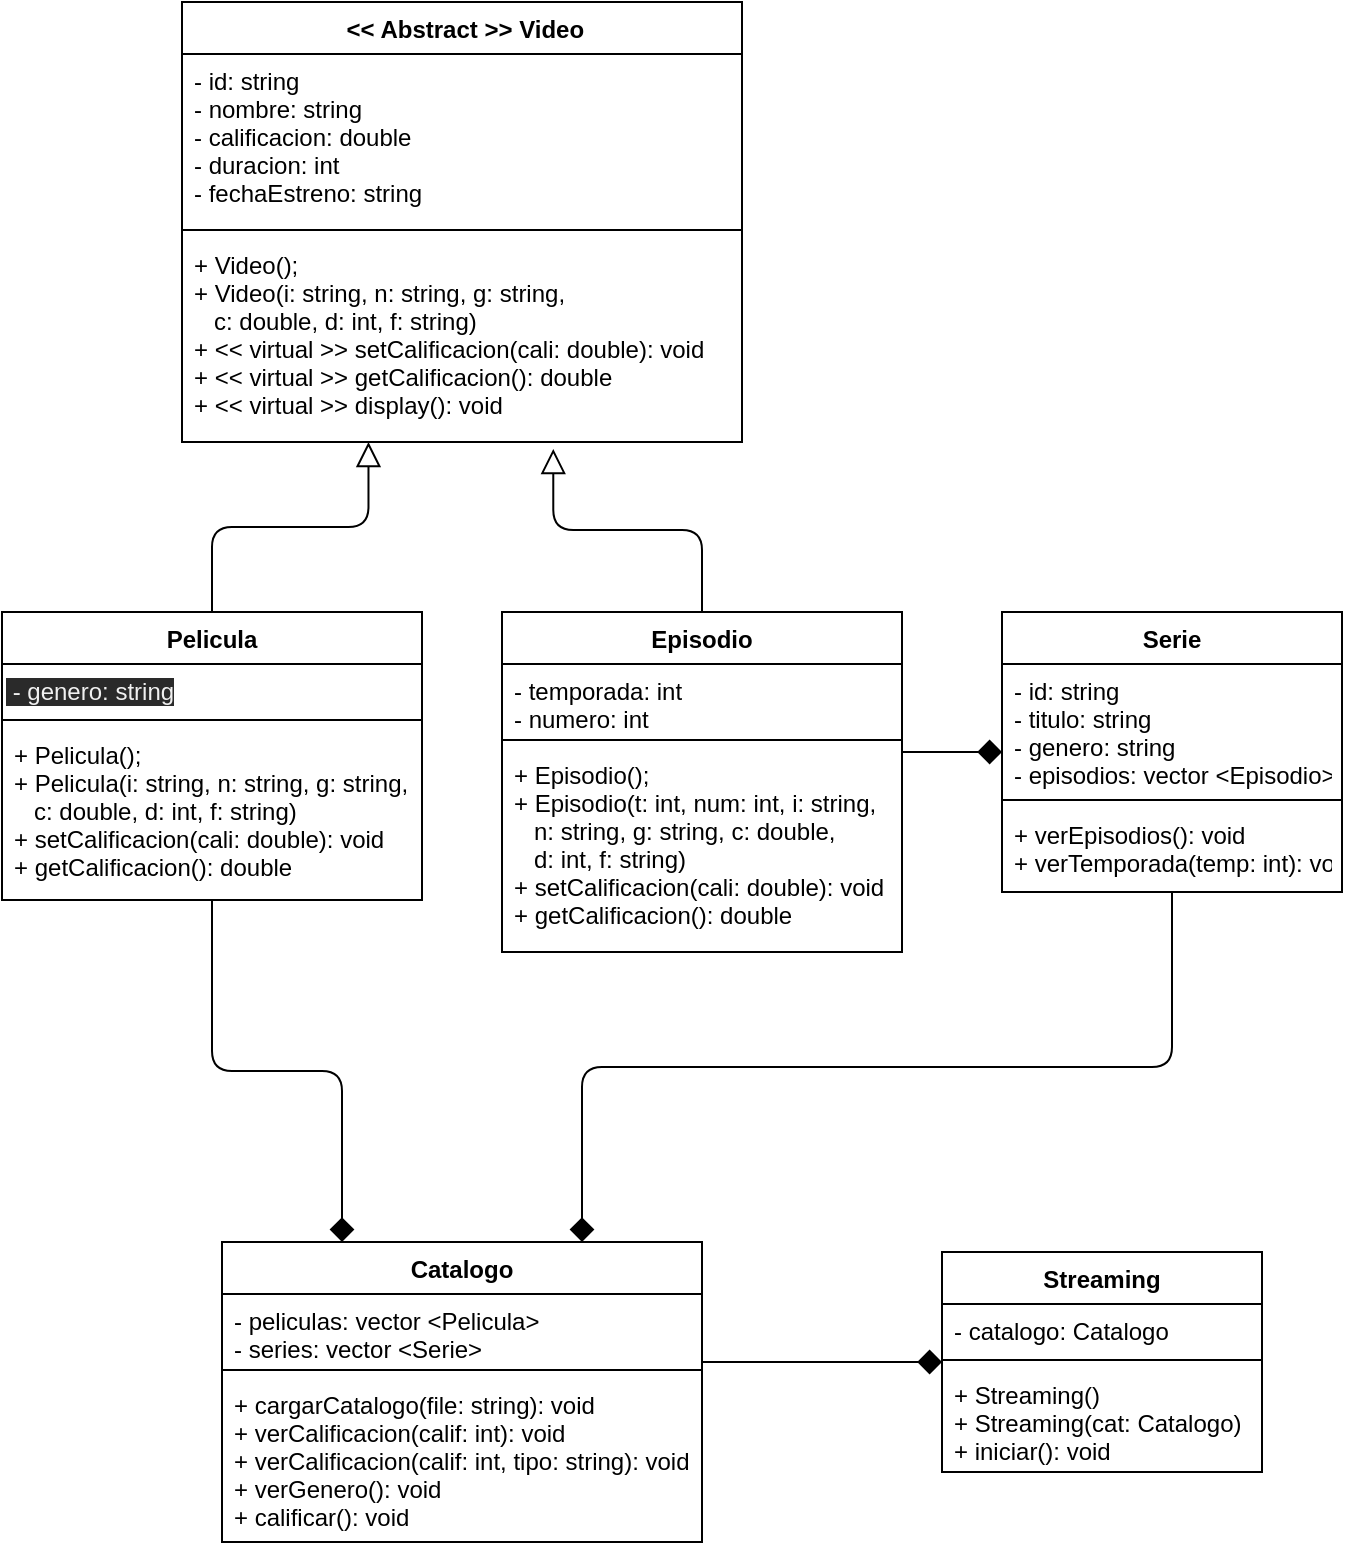 <mxfile>
    <diagram name="Polimorfismo" id="WrhkKS1NCgMQSTT_F4kI">
        <mxGraphModel dx="724" dy="448" grid="1" gridSize="10" guides="1" tooltips="1" connect="1" arrows="1" fold="1" page="1" pageScale="1" pageWidth="827" pageHeight="1169" math="0" shadow="0">
            <root>
                <mxCell id="28rAnF6bt6Dn-hRfDJhw-0"/>
                <mxCell id="28rAnF6bt6Dn-hRfDJhw-1" parent="28rAnF6bt6Dn-hRfDJhw-0"/>
                <mxCell id="28rAnF6bt6Dn-hRfDJhw-2" style="edgeStyle=elbowEdgeStyle;html=1;elbow=vertical;endArrow=block;endFill=0;endSize=10;entryX=0.333;entryY=1;entryDx=0;entryDy=0;entryPerimeter=0;" parent="28rAnF6bt6Dn-hRfDJhw-1" source="28rAnF6bt6Dn-hRfDJhw-4" target="28rAnF6bt6Dn-hRfDJhw-30" edge="1">
                    <mxGeometry relative="1" as="geometry">
                        <mxPoint x="240" y="240" as="targetPoint"/>
                    </mxGeometry>
                </mxCell>
                <mxCell id="28rAnF6bt6Dn-hRfDJhw-3" style="edgeStyle=elbowEdgeStyle;elbow=vertical;html=1;endArrow=diamond;endFill=1;endSize=10;entryX=0.25;entryY=0;entryDx=0;entryDy=0;" parent="28rAnF6bt6Dn-hRfDJhw-1" source="28rAnF6bt6Dn-hRfDJhw-4" target="28rAnF6bt6Dn-hRfDJhw-19" edge="1">
                    <mxGeometry relative="1" as="geometry">
                        <mxPoint x="260" y="585" as="targetPoint"/>
                    </mxGeometry>
                </mxCell>
                <mxCell id="28rAnF6bt6Dn-hRfDJhw-4" value="Pelicula" style="swimlane;fontStyle=1;align=center;verticalAlign=top;childLayout=stackLayout;horizontal=1;startSize=26;horizontalStack=0;resizeParent=1;resizeParentMax=0;resizeLast=0;collapsible=1;marginBottom=0;" parent="28rAnF6bt6Dn-hRfDJhw-1" vertex="1">
                    <mxGeometry x="50" y="325" width="210" height="144" as="geometry"/>
                </mxCell>
                <mxCell id="pNp_i3DSp9AEiQYBNM6J-0" value="&lt;span style=&quot;color: rgb(240 , 240 , 240) ; font-family: &amp;#34;helvetica&amp;#34; ; font-size: 12px ; font-style: normal ; font-weight: 400 ; letter-spacing: normal ; text-align: left ; text-indent: 0px ; text-transform: none ; word-spacing: 0px ; background-color: rgb(42 , 42 , 42) ; display: inline ; float: none&quot;&gt;&amp;nbsp;- genero: string&lt;/span&gt;" style="text;whiteSpace=wrap;html=1;" parent="28rAnF6bt6Dn-hRfDJhw-4" vertex="1">
                    <mxGeometry y="26" width="210" height="24" as="geometry"/>
                </mxCell>
                <mxCell id="28rAnF6bt6Dn-hRfDJhw-5" value="" style="line;strokeWidth=1;fillColor=none;align=left;verticalAlign=middle;spacingTop=-1;spacingLeft=3;spacingRight=3;rotatable=0;labelPosition=right;points=[];portConstraint=eastwest;" parent="28rAnF6bt6Dn-hRfDJhw-4" vertex="1">
                    <mxGeometry y="50" width="210" height="8" as="geometry"/>
                </mxCell>
                <mxCell id="28rAnF6bt6Dn-hRfDJhw-6" value="+ Pelicula();&#10;+ Pelicula(i: string, n: string, g: string, &#10;   c: double, d: int, f: string)&#10;+ setCalificacion(cali: double): void&#10;+ getCalificacion(): double" style="text;strokeColor=none;fillColor=none;align=left;verticalAlign=top;spacingLeft=4;spacingRight=4;overflow=hidden;rotatable=0;points=[[0,0.5],[1,0.5]];portConstraint=eastwest;" parent="28rAnF6bt6Dn-hRfDJhw-4" vertex="1">
                    <mxGeometry y="58" width="210" height="86" as="geometry"/>
                </mxCell>
                <mxCell id="28rAnF6bt6Dn-hRfDJhw-7" style="edgeStyle=elbowEdgeStyle;html=1;elbow=vertical;endArrow=block;endFill=0;endSize=10;entryX=0.663;entryY=1.034;entryDx=0;entryDy=0;entryPerimeter=0;" parent="28rAnF6bt6Dn-hRfDJhw-1" source="28rAnF6bt6Dn-hRfDJhw-14" target="28rAnF6bt6Dn-hRfDJhw-30" edge="1">
                    <mxGeometry relative="1" as="geometry"/>
                </mxCell>
                <mxCell id="28rAnF6bt6Dn-hRfDJhw-8" style="edgeStyle=elbowEdgeStyle;elbow=vertical;html=1;entryX=0.75;entryY=0;entryDx=0;entryDy=0;endArrow=diamond;endFill=1;endSize=10;" parent="28rAnF6bt6Dn-hRfDJhw-1" source="28rAnF6bt6Dn-hRfDJhw-9" target="28rAnF6bt6Dn-hRfDJhw-19" edge="1">
                    <mxGeometry relative="1" as="geometry"/>
                </mxCell>
                <mxCell id="28rAnF6bt6Dn-hRfDJhw-9" value="Serie" style="swimlane;fontStyle=1;align=center;verticalAlign=top;childLayout=stackLayout;horizontal=1;startSize=26;horizontalStack=0;resizeParent=1;resizeParentMax=0;resizeLast=0;collapsible=1;marginBottom=0;" parent="28rAnF6bt6Dn-hRfDJhw-1" vertex="1">
                    <mxGeometry x="550" y="325" width="170" height="140" as="geometry"/>
                </mxCell>
                <mxCell id="28rAnF6bt6Dn-hRfDJhw-10" value="- id: string&#10;- titulo: string&#10;- genero: string&#10;- episodios: vector &lt;Episodio&gt;" style="text;strokeColor=none;fillColor=none;align=left;verticalAlign=top;spacingLeft=4;spacingRight=4;overflow=hidden;rotatable=0;points=[[0,0.5],[1,0.5]];portConstraint=eastwest;" parent="28rAnF6bt6Dn-hRfDJhw-9" vertex="1">
                    <mxGeometry y="26" width="170" height="64" as="geometry"/>
                </mxCell>
                <mxCell id="28rAnF6bt6Dn-hRfDJhw-11" value="" style="line;strokeWidth=1;fillColor=none;align=left;verticalAlign=middle;spacingTop=-1;spacingLeft=3;spacingRight=3;rotatable=0;labelPosition=right;points=[];portConstraint=eastwest;" parent="28rAnF6bt6Dn-hRfDJhw-9" vertex="1">
                    <mxGeometry y="90" width="170" height="8" as="geometry"/>
                </mxCell>
                <mxCell id="28rAnF6bt6Dn-hRfDJhw-12" value="+ verEpisodios(): void&#10;+ verTemporada(temp: int): void" style="text;strokeColor=none;fillColor=none;align=left;verticalAlign=top;spacingLeft=4;spacingRight=4;overflow=hidden;rotatable=0;points=[[0,0.5],[1,0.5]];portConstraint=eastwest;" parent="28rAnF6bt6Dn-hRfDJhw-9" vertex="1">
                    <mxGeometry y="98" width="170" height="42" as="geometry"/>
                </mxCell>
                <mxCell id="28rAnF6bt6Dn-hRfDJhw-13" style="edgeStyle=elbowEdgeStyle;elbow=vertical;html=1;endArrow=diamond;endFill=1;endSize=10;" parent="28rAnF6bt6Dn-hRfDJhw-1" source="28rAnF6bt6Dn-hRfDJhw-14" target="28rAnF6bt6Dn-hRfDJhw-9" edge="1">
                    <mxGeometry relative="1" as="geometry"/>
                </mxCell>
                <mxCell id="28rAnF6bt6Dn-hRfDJhw-14" value="Episodio" style="swimlane;fontStyle=1;align=center;verticalAlign=top;childLayout=stackLayout;horizontal=1;startSize=26;horizontalStack=0;resizeParent=1;resizeParentMax=0;resizeLast=0;collapsible=1;marginBottom=0;" parent="28rAnF6bt6Dn-hRfDJhw-1" vertex="1">
                    <mxGeometry x="300" y="325" width="200" height="170" as="geometry"/>
                </mxCell>
                <mxCell id="28rAnF6bt6Dn-hRfDJhw-15" value="- temporada: int&#10;- numero: int" style="text;strokeColor=none;fillColor=none;align=left;verticalAlign=top;spacingLeft=4;spacingRight=4;overflow=hidden;rotatable=0;points=[[0,0.5],[1,0.5]];portConstraint=eastwest;" parent="28rAnF6bt6Dn-hRfDJhw-14" vertex="1">
                    <mxGeometry y="26" width="200" height="34" as="geometry"/>
                </mxCell>
                <mxCell id="28rAnF6bt6Dn-hRfDJhw-16" value="" style="line;strokeWidth=1;fillColor=none;align=left;verticalAlign=middle;spacingTop=-1;spacingLeft=3;spacingRight=3;rotatable=0;labelPosition=right;points=[];portConstraint=eastwest;" parent="28rAnF6bt6Dn-hRfDJhw-14" vertex="1">
                    <mxGeometry y="60" width="200" height="8" as="geometry"/>
                </mxCell>
                <mxCell id="28rAnF6bt6Dn-hRfDJhw-17" value="+ Episodio();&#10;+ Episodio(t: int, num: int, i: string, &#10;   n: string, g: string, c: double,&#10;   d: int, f: string)&#10;+ setCalificacion(cali: double): void&#10;+ getCalificacion(): double" style="text;strokeColor=none;fillColor=none;align=left;verticalAlign=top;spacingLeft=4;spacingRight=4;overflow=hidden;rotatable=0;points=[[0,0.5],[1,0.5]];portConstraint=eastwest;" parent="28rAnF6bt6Dn-hRfDJhw-14" vertex="1">
                    <mxGeometry y="68" width="200" height="102" as="geometry"/>
                </mxCell>
                <mxCell id="28rAnF6bt6Dn-hRfDJhw-18" style="edgeStyle=elbowEdgeStyle;elbow=vertical;html=1;endArrow=diamond;endFill=1;endSize=10;" parent="28rAnF6bt6Dn-hRfDJhw-1" source="28rAnF6bt6Dn-hRfDJhw-19" target="28rAnF6bt6Dn-hRfDJhw-23" edge="1">
                    <mxGeometry relative="1" as="geometry"/>
                </mxCell>
                <mxCell id="28rAnF6bt6Dn-hRfDJhw-19" value="Catalogo" style="swimlane;fontStyle=1;align=center;verticalAlign=top;childLayout=stackLayout;horizontal=1;startSize=26;horizontalStack=0;resizeParent=1;resizeParentMax=0;resizeLast=0;collapsible=1;marginBottom=0;" parent="28rAnF6bt6Dn-hRfDJhw-1" vertex="1">
                    <mxGeometry x="160" y="640" width="240" height="150" as="geometry"/>
                </mxCell>
                <mxCell id="28rAnF6bt6Dn-hRfDJhw-20" value="- peliculas: vector &lt;Pelicula&gt;&#10;- series: vector &lt;Serie&gt;" style="text;strokeColor=none;fillColor=none;align=left;verticalAlign=top;spacingLeft=4;spacingRight=4;overflow=hidden;rotatable=0;points=[[0,0.5],[1,0.5]];portConstraint=eastwest;" parent="28rAnF6bt6Dn-hRfDJhw-19" vertex="1">
                    <mxGeometry y="26" width="240" height="34" as="geometry"/>
                </mxCell>
                <mxCell id="28rAnF6bt6Dn-hRfDJhw-21" value="" style="line;strokeWidth=1;fillColor=none;align=left;verticalAlign=middle;spacingTop=-1;spacingLeft=3;spacingRight=3;rotatable=0;labelPosition=right;points=[];portConstraint=eastwest;" parent="28rAnF6bt6Dn-hRfDJhw-19" vertex="1">
                    <mxGeometry y="60" width="240" height="8" as="geometry"/>
                </mxCell>
                <mxCell id="28rAnF6bt6Dn-hRfDJhw-22" value="+ cargarCatalogo(file: string): void&#10;+ verCalificacion(calif: int): void&#10;+ verCalificacion(calif: int, tipo: string): void&#10;+ verGenero(): void&#10;+ calificar(): void&#10;" style="text;strokeColor=none;fillColor=none;align=left;verticalAlign=top;spacingLeft=4;spacingRight=4;overflow=hidden;rotatable=0;points=[[0,0.5],[1,0.5]];portConstraint=eastwest;" parent="28rAnF6bt6Dn-hRfDJhw-19" vertex="1">
                    <mxGeometry y="68" width="240" height="82" as="geometry"/>
                </mxCell>
                <mxCell id="28rAnF6bt6Dn-hRfDJhw-23" value="Streaming" style="swimlane;fontStyle=1;align=center;verticalAlign=top;childLayout=stackLayout;horizontal=1;startSize=26;horizontalStack=0;resizeParent=1;resizeParentMax=0;resizeLast=0;collapsible=1;marginBottom=0;" parent="28rAnF6bt6Dn-hRfDJhw-1" vertex="1">
                    <mxGeometry x="520" y="645" width="160" height="110" as="geometry"/>
                </mxCell>
                <mxCell id="28rAnF6bt6Dn-hRfDJhw-24" value="- catalogo: Catalogo" style="text;strokeColor=none;fillColor=none;align=left;verticalAlign=top;spacingLeft=4;spacingRight=4;overflow=hidden;rotatable=0;points=[[0,0.5],[1,0.5]];portConstraint=eastwest;" parent="28rAnF6bt6Dn-hRfDJhw-23" vertex="1">
                    <mxGeometry y="26" width="160" height="24" as="geometry"/>
                </mxCell>
                <mxCell id="28rAnF6bt6Dn-hRfDJhw-25" value="" style="line;strokeWidth=1;fillColor=none;align=left;verticalAlign=middle;spacingTop=-1;spacingLeft=3;spacingRight=3;rotatable=0;labelPosition=right;points=[];portConstraint=eastwest;" parent="28rAnF6bt6Dn-hRfDJhw-23" vertex="1">
                    <mxGeometry y="50" width="160" height="8" as="geometry"/>
                </mxCell>
                <mxCell id="28rAnF6bt6Dn-hRfDJhw-26" value="+ Streaming()&#10;+ Streaming(cat: Catalogo)&#10;+ iniciar(): void" style="text;strokeColor=none;fillColor=none;align=left;verticalAlign=top;spacingLeft=4;spacingRight=4;overflow=hidden;rotatable=0;points=[[0,0.5],[1,0.5]];portConstraint=eastwest;" parent="28rAnF6bt6Dn-hRfDJhw-23" vertex="1">
                    <mxGeometry y="58" width="160" height="52" as="geometry"/>
                </mxCell>
                <mxCell id="28rAnF6bt6Dn-hRfDJhw-27" value=" &lt;&lt; Abstract &gt;&gt; Video" style="swimlane;fontStyle=1;align=center;verticalAlign=top;childLayout=stackLayout;horizontal=1;startSize=26;horizontalStack=0;resizeParent=1;resizeParentMax=0;resizeLast=0;collapsible=1;marginBottom=0;" parent="28rAnF6bt6Dn-hRfDJhw-1" vertex="1">
                    <mxGeometry x="140" y="20" width="280" height="220" as="geometry"/>
                </mxCell>
                <mxCell id="28rAnF6bt6Dn-hRfDJhw-28" value="- id: string&#10;- nombre: string&#10;- calificacion: double&#10;- duracion: int&#10;- fechaEstreno: string" style="text;strokeColor=none;fillColor=none;align=left;verticalAlign=top;spacingLeft=4;spacingRight=4;overflow=hidden;rotatable=0;points=[[0,0.5],[1,0.5]];portConstraint=eastwest;" parent="28rAnF6bt6Dn-hRfDJhw-27" vertex="1">
                    <mxGeometry y="26" width="280" height="84" as="geometry"/>
                </mxCell>
                <mxCell id="28rAnF6bt6Dn-hRfDJhw-29" value="" style="line;strokeWidth=1;fillColor=none;align=left;verticalAlign=middle;spacingTop=-1;spacingLeft=3;spacingRight=3;rotatable=0;labelPosition=right;points=[];portConstraint=eastwest;" parent="28rAnF6bt6Dn-hRfDJhw-27" vertex="1">
                    <mxGeometry y="110" width="280" height="8" as="geometry"/>
                </mxCell>
                <mxCell id="28rAnF6bt6Dn-hRfDJhw-30" value="+ Video();&#10;+ Video(i: string, n: string, g: string,&#10;   c: double, d: int, f: string)&#10;+ &lt;&lt; virtual &gt;&gt; setCalificacion(cali: double): void&#10;+ &lt;&lt; virtual &gt;&gt; getCalificacion(): double&#10;+ &lt;&lt; virtual &gt;&gt; display(): void" style="text;strokeColor=none;fillColor=none;align=left;verticalAlign=top;spacingLeft=4;spacingRight=4;overflow=hidden;rotatable=0;points=[[0,0.5],[1,0.5]];portConstraint=eastwest;" parent="28rAnF6bt6Dn-hRfDJhw-27" vertex="1">
                    <mxGeometry y="118" width="280" height="102" as="geometry"/>
                </mxCell>
            </root>
        </mxGraphModel>
    </diagram>
    <diagram id="cOssd6TcganFGh1e2TW0" name="Con herencia">
        <mxGraphModel dx="1060" dy="470" grid="1" gridSize="10" guides="1" tooltips="1" connect="1" arrows="1" fold="1" page="1" pageScale="1" pageWidth="827" pageHeight="1169" math="0" shadow="0">
            <root>
                <mxCell id="T5nm55MeUte2zlouWv02-0"/>
                <mxCell id="T5nm55MeUte2zlouWv02-1" parent="T5nm55MeUte2zlouWv02-0"/>
                <mxCell id="fVbOGYJl7N9KpL7v7ysj-24" style="edgeStyle=elbowEdgeStyle;html=1;elbow=vertical;endArrow=block;endFill=0;endSize=10;" parent="T5nm55MeUte2zlouWv02-1" source="fVbOGYJl7N9KpL7v7ysj-0" edge="1">
                    <mxGeometry relative="1" as="geometry">
                        <mxPoint x="240" y="240" as="targetPoint"/>
                    </mxGeometry>
                </mxCell>
                <mxCell id="fVbOGYJl7N9KpL7v7ysj-27" style="edgeStyle=elbowEdgeStyle;elbow=vertical;html=1;endArrow=diamond;endFill=1;endSize=10;entryX=0.25;entryY=0;entryDx=0;entryDy=0;" parent="T5nm55MeUte2zlouWv02-1" source="fVbOGYJl7N9KpL7v7ysj-0" target="fVbOGYJl7N9KpL7v7ysj-12" edge="1">
                    <mxGeometry relative="1" as="geometry">
                        <mxPoint x="260" y="585" as="targetPoint"/>
                    </mxGeometry>
                </mxCell>
                <mxCell id="fVbOGYJl7N9KpL7v7ysj-0" value="Pelicula" style="swimlane;fontStyle=1;align=center;verticalAlign=top;childLayout=stackLayout;horizontal=1;startSize=26;horizontalStack=0;resizeParent=1;resizeParentMax=0;resizeLast=0;collapsible=1;marginBottom=0;" parent="T5nm55MeUte2zlouWv02-1" vertex="1">
                    <mxGeometry x="80" y="325" width="160" height="106" as="geometry"/>
                </mxCell>
                <mxCell id="fVbOGYJl7N9KpL7v7ysj-2" value="" style="line;strokeWidth=1;fillColor=none;align=left;verticalAlign=middle;spacingTop=-1;spacingLeft=3;spacingRight=3;rotatable=0;labelPosition=right;points=[];portConstraint=eastwest;" parent="fVbOGYJl7N9KpL7v7ysj-0" vertex="1">
                    <mxGeometry y="26" width="160" height="8" as="geometry"/>
                </mxCell>
                <mxCell id="fVbOGYJl7N9KpL7v7ysj-3" value="+ Pelicula();&#10;+ Pelicula(i: string, n: string,&#10;   g: string, c: double, &#10;   d: int, f: string)" style="text;strokeColor=none;fillColor=none;align=left;verticalAlign=top;spacingLeft=4;spacingRight=4;overflow=hidden;rotatable=0;points=[[0,0.5],[1,0.5]];portConstraint=eastwest;" parent="fVbOGYJl7N9KpL7v7ysj-0" vertex="1">
                    <mxGeometry y="34" width="160" height="72" as="geometry"/>
                </mxCell>
                <mxCell id="fVbOGYJl7N9KpL7v7ysj-25" style="edgeStyle=elbowEdgeStyle;html=1;elbow=vertical;endArrow=block;endFill=0;endSize=10;entryX=0.663;entryY=1.034;entryDx=0;entryDy=0;entryPerimeter=0;" parent="T5nm55MeUte2zlouWv02-1" source="fVbOGYJl7N9KpL7v7ysj-8" target="QQcUhdyStFtbgYhbvC0G-3" edge="1">
                    <mxGeometry relative="1" as="geometry"/>
                </mxCell>
                <mxCell id="fVbOGYJl7N9KpL7v7ysj-28" style="edgeStyle=elbowEdgeStyle;elbow=vertical;html=1;entryX=0.75;entryY=0;entryDx=0;entryDy=0;endArrow=diamond;endFill=1;endSize=10;" parent="T5nm55MeUte2zlouWv02-1" source="fVbOGYJl7N9KpL7v7ysj-4" target="fVbOGYJl7N9KpL7v7ysj-12" edge="1">
                    <mxGeometry relative="1" as="geometry"/>
                </mxCell>
                <mxCell id="fVbOGYJl7N9KpL7v7ysj-4" value="Serie" style="swimlane;fontStyle=1;align=center;verticalAlign=top;childLayout=stackLayout;horizontal=1;startSize=26;horizontalStack=0;resizeParent=1;resizeParentMax=0;resizeLast=0;collapsible=1;marginBottom=0;" parent="T5nm55MeUte2zlouWv02-1" vertex="1">
                    <mxGeometry x="550" y="325" width="170" height="110" as="geometry"/>
                </mxCell>
                <mxCell id="fVbOGYJl7N9KpL7v7ysj-5" value="- titulo: string&#10;- episodios: vector &lt;Episodio&gt;" style="text;strokeColor=none;fillColor=none;align=left;verticalAlign=top;spacingLeft=4;spacingRight=4;overflow=hidden;rotatable=0;points=[[0,0.5],[1,0.5]];portConstraint=eastwest;" parent="fVbOGYJl7N9KpL7v7ysj-4" vertex="1">
                    <mxGeometry y="26" width="170" height="34" as="geometry"/>
                </mxCell>
                <mxCell id="fVbOGYJl7N9KpL7v7ysj-6" value="" style="line;strokeWidth=1;fillColor=none;align=left;verticalAlign=middle;spacingTop=-1;spacingLeft=3;spacingRight=3;rotatable=0;labelPosition=right;points=[];portConstraint=eastwest;" parent="fVbOGYJl7N9KpL7v7ysj-4" vertex="1">
                    <mxGeometry y="60" width="170" height="8" as="geometry"/>
                </mxCell>
                <mxCell id="fVbOGYJl7N9KpL7v7ysj-7" value="+ verEpisodios(): void&#10;+ verTemporada(temp: int): void" style="text;strokeColor=none;fillColor=none;align=left;verticalAlign=top;spacingLeft=4;spacingRight=4;overflow=hidden;rotatable=0;points=[[0,0.5],[1,0.5]];portConstraint=eastwest;" parent="fVbOGYJl7N9KpL7v7ysj-4" vertex="1">
                    <mxGeometry y="68" width="170" height="42" as="geometry"/>
                </mxCell>
                <mxCell id="fVbOGYJl7N9KpL7v7ysj-26" style="edgeStyle=elbowEdgeStyle;elbow=vertical;html=1;endArrow=diamond;endFill=1;endSize=10;" parent="T5nm55MeUte2zlouWv02-1" source="fVbOGYJl7N9KpL7v7ysj-8" target="fVbOGYJl7N9KpL7v7ysj-4" edge="1">
                    <mxGeometry relative="1" as="geometry"/>
                </mxCell>
                <mxCell id="fVbOGYJl7N9KpL7v7ysj-8" value="Episodio" style="swimlane;fontStyle=1;align=center;verticalAlign=top;childLayout=stackLayout;horizontal=1;startSize=26;horizontalStack=0;resizeParent=1;resizeParentMax=0;resizeLast=0;collapsible=1;marginBottom=0;" parent="T5nm55MeUte2zlouWv02-1" vertex="1">
                    <mxGeometry x="320" y="325" width="160" height="150" as="geometry"/>
                </mxCell>
                <mxCell id="fVbOGYJl7N9KpL7v7ysj-9" value="- temporada: int&#10;- numero: int" style="text;strokeColor=none;fillColor=none;align=left;verticalAlign=top;spacingLeft=4;spacingRight=4;overflow=hidden;rotatable=0;points=[[0,0.5],[1,0.5]];portConstraint=eastwest;" parent="fVbOGYJl7N9KpL7v7ysj-8" vertex="1">
                    <mxGeometry y="26" width="160" height="34" as="geometry"/>
                </mxCell>
                <mxCell id="fVbOGYJl7N9KpL7v7ysj-10" value="" style="line;strokeWidth=1;fillColor=none;align=left;verticalAlign=middle;spacingTop=-1;spacingLeft=3;spacingRight=3;rotatable=0;labelPosition=right;points=[];portConstraint=eastwest;" parent="fVbOGYJl7N9KpL7v7ysj-8" vertex="1">
                    <mxGeometry y="60" width="160" height="8" as="geometry"/>
                </mxCell>
                <mxCell id="fVbOGYJl7N9KpL7v7ysj-11" value="+ Episodio();&#10;+ Episodio(t: int, num: int, &#10;   i: string, n: string,&#10;   g: string, c: double,&#10;   d: int, f: string)" style="text;strokeColor=none;fillColor=none;align=left;verticalAlign=top;spacingLeft=4;spacingRight=4;overflow=hidden;rotatable=0;points=[[0,0.5],[1,0.5]];portConstraint=eastwest;" parent="fVbOGYJl7N9KpL7v7ysj-8" vertex="1">
                    <mxGeometry y="68" width="160" height="82" as="geometry"/>
                </mxCell>
                <mxCell id="ZW0gnfVC6tNqK-3iAM7L-2" style="edgeStyle=elbowEdgeStyle;elbow=vertical;html=1;endArrow=diamond;endFill=1;endSize=10;" parent="T5nm55MeUte2zlouWv02-1" source="fVbOGYJl7N9KpL7v7ysj-12" target="fVbOGYJl7N9KpL7v7ysj-16" edge="1">
                    <mxGeometry relative="1" as="geometry"/>
                </mxCell>
                <mxCell id="fVbOGYJl7N9KpL7v7ysj-12" value="Catalogo" style="swimlane;fontStyle=1;align=center;verticalAlign=top;childLayout=stackLayout;horizontal=1;startSize=26;horizontalStack=0;resizeParent=1;resizeParentMax=0;resizeLast=0;collapsible=1;marginBottom=0;" parent="T5nm55MeUte2zlouWv02-1" vertex="1">
                    <mxGeometry x="160" y="640" width="240" height="140" as="geometry"/>
                </mxCell>
                <mxCell id="fVbOGYJl7N9KpL7v7ysj-13" value="- peliculas: vector &lt;Pelicula&gt;&#10;- series: vector &lt;Serie&gt;" style="text;strokeColor=none;fillColor=none;align=left;verticalAlign=top;spacingLeft=4;spacingRight=4;overflow=hidden;rotatable=0;points=[[0,0.5],[1,0.5]];portConstraint=eastwest;" parent="fVbOGYJl7N9KpL7v7ysj-12" vertex="1">
                    <mxGeometry y="26" width="240" height="34" as="geometry"/>
                </mxCell>
                <mxCell id="fVbOGYJl7N9KpL7v7ysj-14" value="" style="line;strokeWidth=1;fillColor=none;align=left;verticalAlign=middle;spacingTop=-1;spacingLeft=3;spacingRight=3;rotatable=0;labelPosition=right;points=[];portConstraint=eastwest;" parent="fVbOGYJl7N9KpL7v7ysj-12" vertex="1">
                    <mxGeometry y="60" width="240" height="8" as="geometry"/>
                </mxCell>
                <mxCell id="fVbOGYJl7N9KpL7v7ysj-15" value="+ cargarCatalogo(file: string): void&#10;+ verCalificacion(calif: int): void&#10;+ verCalificacion(calif: int, tipo: string): void&#10;+ verGenero(): void&#10;" style="text;strokeColor=none;fillColor=none;align=left;verticalAlign=top;spacingLeft=4;spacingRight=4;overflow=hidden;rotatable=0;points=[[0,0.5],[1,0.5]];portConstraint=eastwest;" parent="fVbOGYJl7N9KpL7v7ysj-12" vertex="1">
                    <mxGeometry y="68" width="240" height="72" as="geometry"/>
                </mxCell>
                <mxCell id="fVbOGYJl7N9KpL7v7ysj-16" value="Streaming" style="swimlane;fontStyle=1;align=center;verticalAlign=top;childLayout=stackLayout;horizontal=1;startSize=26;horizontalStack=0;resizeParent=1;resizeParentMax=0;resizeLast=0;collapsible=1;marginBottom=0;" parent="T5nm55MeUte2zlouWv02-1" vertex="1">
                    <mxGeometry x="520" y="645" width="160" height="110" as="geometry"/>
                </mxCell>
                <mxCell id="fVbOGYJl7N9KpL7v7ysj-17" value="- catalogo: Catalogo" style="text;strokeColor=none;fillColor=none;align=left;verticalAlign=top;spacingLeft=4;spacingRight=4;overflow=hidden;rotatable=0;points=[[0,0.5],[1,0.5]];portConstraint=eastwest;" parent="fVbOGYJl7N9KpL7v7ysj-16" vertex="1">
                    <mxGeometry y="26" width="160" height="24" as="geometry"/>
                </mxCell>
                <mxCell id="fVbOGYJl7N9KpL7v7ysj-18" value="" style="line;strokeWidth=1;fillColor=none;align=left;verticalAlign=middle;spacingTop=-1;spacingLeft=3;spacingRight=3;rotatable=0;labelPosition=right;points=[];portConstraint=eastwest;" parent="fVbOGYJl7N9KpL7v7ysj-16" vertex="1">
                    <mxGeometry y="50" width="160" height="8" as="geometry"/>
                </mxCell>
                <mxCell id="fVbOGYJl7N9KpL7v7ysj-19" value="+ Streaming()&#10;+ Streaming(cat: Catalogo)&#10;+ iniciar(): void" style="text;strokeColor=none;fillColor=none;align=left;verticalAlign=top;spacingLeft=4;spacingRight=4;overflow=hidden;rotatable=0;points=[[0,0.5],[1,0.5]];portConstraint=eastwest;" parent="fVbOGYJl7N9KpL7v7ysj-16" vertex="1">
                    <mxGeometry y="58" width="160" height="52" as="geometry"/>
                </mxCell>
                <mxCell id="QQcUhdyStFtbgYhbvC0G-0" value="Video" style="swimlane;fontStyle=1;align=center;verticalAlign=top;childLayout=stackLayout;horizontal=1;startSize=26;horizontalStack=0;resizeParent=1;resizeParentMax=0;resizeLast=0;collapsible=1;marginBottom=0;" parent="T5nm55MeUte2zlouWv02-1" vertex="1">
                    <mxGeometry x="160" y="40" width="240" height="200" as="geometry"/>
                </mxCell>
                <mxCell id="QQcUhdyStFtbgYhbvC0G-1" value="- id: string&#10;- nombre: string&#10;- genero: string&#10;- calificacion: double&#10;- duracion: int&#10;- fechaEstreno: string" style="text;strokeColor=none;fillColor=none;align=left;verticalAlign=top;spacingLeft=4;spacingRight=4;overflow=hidden;rotatable=0;points=[[0,0.5],[1,0.5]];portConstraint=eastwest;" parent="QQcUhdyStFtbgYhbvC0G-0" vertex="1">
                    <mxGeometry y="26" width="240" height="94" as="geometry"/>
                </mxCell>
                <mxCell id="QQcUhdyStFtbgYhbvC0G-2" value="" style="line;strokeWidth=1;fillColor=none;align=left;verticalAlign=middle;spacingTop=-1;spacingLeft=3;spacingRight=3;rotatable=0;labelPosition=right;points=[];portConstraint=eastwest;" parent="QQcUhdyStFtbgYhbvC0G-0" vertex="1">
                    <mxGeometry y="120" width="240" height="8" as="geometry"/>
                </mxCell>
                <mxCell id="QQcUhdyStFtbgYhbvC0G-3" value="+ Video();&#10;+ Video(i: string, n: string, g: string,&#10;   c: double, d: int, f: string)&#10;+ calificar(): void" style="text;strokeColor=none;fillColor=none;align=left;verticalAlign=top;spacingLeft=4;spacingRight=4;overflow=hidden;rotatable=0;points=[[0,0.5],[1,0.5]];portConstraint=eastwest;" parent="QQcUhdyStFtbgYhbvC0G-0" vertex="1">
                    <mxGeometry y="128" width="240" height="72" as="geometry"/>
                </mxCell>
            </root>
        </mxGraphModel>
    </diagram>
    <diagram id="g5spBLx_vvhdmmsODNRa" name="Sin herencia">
        <mxGraphModel dx="1695" dy="627" grid="1" gridSize="10" guides="1" tooltips="1" connect="1" arrows="1" fold="1" page="1" pageScale="1" pageWidth="850" pageHeight="1100" math="0" shadow="0">
            <root>
                <mxCell id="0"/>
                <mxCell id="1" parent="0"/>
                <mxCell id="QxtTkssoRdPkQcseXRFo-1" style="edgeStyle=elbowEdgeStyle;elbow=vertical;html=1;entryX=0.25;entryY=0;entryDx=0;entryDy=0;endArrow=diamond;endFill=1;endSize=10;" edge="1" parent="1" source="AoSy73QFJX3JCVjSRs7S-1" target="AoSy73QFJX3JCVjSRs7S-13">
                    <mxGeometry relative="1" as="geometry">
                        <Array as="points">
                            <mxPoint x="140" y="320"/>
                        </Array>
                    </mxGeometry>
                </mxCell>
                <mxCell id="AoSy73QFJX3JCVjSRs7S-1" value="Pelicula" style="swimlane;fontStyle=1;align=center;verticalAlign=top;childLayout=stackLayout;horizontal=1;startSize=26;horizontalStack=0;resizeParent=1;resizeParentMax=0;resizeLast=0;collapsible=1;marginBottom=0;" vertex="1" parent="1">
                    <mxGeometry x="40" y="40" width="160" height="210" as="geometry"/>
                </mxCell>
                <mxCell id="AoSy73QFJX3JCVjSRs7S-2" value="- id: string&#10;- nombre: string&#10;- genero: string&#10;- calificacion: double&#10;- duracion: int&#10;- fechaEstreno: string" style="text;strokeColor=none;fillColor=none;align=left;verticalAlign=top;spacingLeft=4;spacingRight=4;overflow=hidden;rotatable=0;points=[[0,0.5],[1,0.5]];portConstraint=eastwest;" vertex="1" parent="AoSy73QFJX3JCVjSRs7S-1">
                    <mxGeometry y="26" width="160" height="94" as="geometry"/>
                </mxCell>
                <mxCell id="AoSy73QFJX3JCVjSRs7S-3" value="" style="line;strokeWidth=1;fillColor=none;align=left;verticalAlign=middle;spacingTop=-1;spacingLeft=3;spacingRight=3;rotatable=0;labelPosition=right;points=[];portConstraint=eastwest;" vertex="1" parent="AoSy73QFJX3JCVjSRs7S-1">
                    <mxGeometry y="120" width="160" height="8" as="geometry"/>
                </mxCell>
                <mxCell id="AoSy73QFJX3JCVjSRs7S-4" value="+ Pelicula();&#10;+ Pelicula(i: string, n: string,&#10;   g: string, c: double, &#10;   d: int, f: string)&#10;+ calificar(): void" style="text;strokeColor=none;fillColor=none;align=left;verticalAlign=top;spacingLeft=4;spacingRight=4;overflow=hidden;rotatable=0;points=[[0,0.5],[1,0.5]];portConstraint=eastwest;" vertex="1" parent="AoSy73QFJX3JCVjSRs7S-1">
                    <mxGeometry y="128" width="160" height="82" as="geometry"/>
                </mxCell>
                <mxCell id="YCSqcsDj1qF5dxDRjAv_-1" style="edgeStyle=elbowEdgeStyle;elbow=vertical;html=1;entryX=0.75;entryY=0;entryDx=0;entryDy=0;endArrow=diamond;endFill=1;endSize=10;" edge="1" parent="1" source="AoSy73QFJX3JCVjSRs7S-5" target="AoSy73QFJX3JCVjSRs7S-13">
                    <mxGeometry relative="1" as="geometry">
                        <Array as="points">
                            <mxPoint x="440" y="320"/>
                        </Array>
                    </mxGeometry>
                </mxCell>
                <mxCell id="AoSy73QFJX3JCVjSRs7S-5" value="Serie" style="swimlane;fontStyle=1;align=center;verticalAlign=top;childLayout=stackLayout;horizontal=1;startSize=26;horizontalStack=0;resizeParent=1;resizeParentMax=0;resizeLast=0;collapsible=1;marginBottom=0;" vertex="1" parent="1">
                    <mxGeometry x="510" y="40" width="170" height="110" as="geometry"/>
                </mxCell>
                <mxCell id="AoSy73QFJX3JCVjSRs7S-6" value="- titulo: string&#10;- episodios: vector &lt;Episodio&gt;" style="text;strokeColor=none;fillColor=none;align=left;verticalAlign=top;spacingLeft=4;spacingRight=4;overflow=hidden;rotatable=0;points=[[0,0.5],[1,0.5]];portConstraint=eastwest;" vertex="1" parent="AoSy73QFJX3JCVjSRs7S-5">
                    <mxGeometry y="26" width="170" height="34" as="geometry"/>
                </mxCell>
                <mxCell id="AoSy73QFJX3JCVjSRs7S-7" value="" style="line;strokeWidth=1;fillColor=none;align=left;verticalAlign=middle;spacingTop=-1;spacingLeft=3;spacingRight=3;rotatable=0;labelPosition=right;points=[];portConstraint=eastwest;" vertex="1" parent="AoSy73QFJX3JCVjSRs7S-5">
                    <mxGeometry y="60" width="170" height="8" as="geometry"/>
                </mxCell>
                <mxCell id="AoSy73QFJX3JCVjSRs7S-8" value="+ verEpisodios(): void&#10;+ verTemporada(temp: int): void" style="text;strokeColor=none;fillColor=none;align=left;verticalAlign=top;spacingLeft=4;spacingRight=4;overflow=hidden;rotatable=0;points=[[0,0.5],[1,0.5]];portConstraint=eastwest;" vertex="1" parent="AoSy73QFJX3JCVjSRs7S-5">
                    <mxGeometry y="68" width="170" height="42" as="geometry"/>
                </mxCell>
                <mxCell id="Yo_bEBfc0LVFmbFADjJh-1" style="edgeStyle=elbowEdgeStyle;elbow=vertical;html=1;endArrow=diamond;endFill=1;endSize=10;" edge="1" parent="1" source="AoSy73QFJX3JCVjSRs7S-9" target="AoSy73QFJX3JCVjSRs7S-5">
                    <mxGeometry relative="1" as="geometry"/>
                </mxCell>
                <mxCell id="AoSy73QFJX3JCVjSRs7S-9" value="Episodio" style="swimlane;fontStyle=1;align=center;verticalAlign=top;childLayout=stackLayout;horizontal=1;startSize=26;horizontalStack=0;resizeParent=1;resizeParentMax=0;resizeLast=0;collapsible=1;marginBottom=0;" vertex="1" parent="1">
                    <mxGeometry x="280" y="40" width="160" height="260" as="geometry"/>
                </mxCell>
                <mxCell id="AoSy73QFJX3JCVjSRs7S-10" value="- id: string&#10;- nombre: string&#10;- genero: string&#10;- calificacion: double&#10;- duracion: int&#10;- fechaEstreno: string&#10;- temporada: int&#10;- numero: int" style="text;strokeColor=none;fillColor=none;align=left;verticalAlign=top;spacingLeft=4;spacingRight=4;overflow=hidden;rotatable=0;points=[[0,0.5],[1,0.5]];portConstraint=eastwest;" vertex="1" parent="AoSy73QFJX3JCVjSRs7S-9">
                    <mxGeometry y="26" width="160" height="124" as="geometry"/>
                </mxCell>
                <mxCell id="AoSy73QFJX3JCVjSRs7S-11" value="" style="line;strokeWidth=1;fillColor=none;align=left;verticalAlign=middle;spacingTop=-1;spacingLeft=3;spacingRight=3;rotatable=0;labelPosition=right;points=[];portConstraint=eastwest;" vertex="1" parent="AoSy73QFJX3JCVjSRs7S-9">
                    <mxGeometry y="150" width="160" height="8" as="geometry"/>
                </mxCell>
                <mxCell id="AoSy73QFJX3JCVjSRs7S-12" value="+ Episodio();&#10;+ Episodio(t: int, num: int, &#10;   i: string, n: string,&#10;   g: string, c: double,&#10;   d: int, f: string)&#10;+ calificar(): void" style="text;strokeColor=none;fillColor=none;align=left;verticalAlign=top;spacingLeft=4;spacingRight=4;overflow=hidden;rotatable=0;points=[[0,0.5],[1,0.5]];portConstraint=eastwest;" vertex="1" parent="AoSy73QFJX3JCVjSRs7S-9">
                    <mxGeometry y="158" width="160" height="102" as="geometry"/>
                </mxCell>
                <mxCell id="ZbAvCyaeQ8baSzAl8Qjd-1" style="edgeStyle=elbowEdgeStyle;elbow=vertical;html=1;endArrow=diamond;endFill=1;endSize=10;" edge="1" parent="1" source="AoSy73QFJX3JCVjSRs7S-13" target="AoSy73QFJX3JCVjSRs7S-17">
                    <mxGeometry relative="1" as="geometry"/>
                </mxCell>
                <mxCell id="AoSy73QFJX3JCVjSRs7S-13" value="Catalogo" style="swimlane;fontStyle=1;align=center;verticalAlign=top;childLayout=stackLayout;horizontal=1;startSize=26;horizontalStack=0;resizeParent=1;resizeParentMax=0;resizeLast=0;collapsible=1;marginBottom=0;" vertex="1" parent="1">
                    <mxGeometry x="120" y="360" width="240" height="140" as="geometry"/>
                </mxCell>
                <mxCell id="AoSy73QFJX3JCVjSRs7S-14" value="- peliculas: vector &lt;Pelicula&gt;&#10;- series: vector &lt;Serie&gt;" style="text;strokeColor=none;fillColor=none;align=left;verticalAlign=top;spacingLeft=4;spacingRight=4;overflow=hidden;rotatable=0;points=[[0,0.5],[1,0.5]];portConstraint=eastwest;" vertex="1" parent="AoSy73QFJX3JCVjSRs7S-13">
                    <mxGeometry y="26" width="240" height="34" as="geometry"/>
                </mxCell>
                <mxCell id="AoSy73QFJX3JCVjSRs7S-15" value="" style="line;strokeWidth=1;fillColor=none;align=left;verticalAlign=middle;spacingTop=-1;spacingLeft=3;spacingRight=3;rotatable=0;labelPosition=right;points=[];portConstraint=eastwest;" vertex="1" parent="AoSy73QFJX3JCVjSRs7S-13">
                    <mxGeometry y="60" width="240" height="8" as="geometry"/>
                </mxCell>
                <mxCell id="AoSy73QFJX3JCVjSRs7S-16" value="+ cargarCatalogo(file: string): void&#10;+ verCalificacion(calif: int): void&#10;+ verCalificacion(calif: int, tipo: string): void&#10;+ verGenero(): void&#10;" style="text;strokeColor=none;fillColor=none;align=left;verticalAlign=top;spacingLeft=4;spacingRight=4;overflow=hidden;rotatable=0;points=[[0,0.5],[1,0.5]];portConstraint=eastwest;" vertex="1" parent="AoSy73QFJX3JCVjSRs7S-13">
                    <mxGeometry y="68" width="240" height="72" as="geometry"/>
                </mxCell>
                <mxCell id="AoSy73QFJX3JCVjSRs7S-17" value="Streaming" style="swimlane;fontStyle=1;align=center;verticalAlign=top;childLayout=stackLayout;horizontal=1;startSize=26;horizontalStack=0;resizeParent=1;resizeParentMax=0;resizeLast=0;collapsible=1;marginBottom=0;" vertex="1" parent="1">
                    <mxGeometry x="480" y="365" width="160" height="110" as="geometry"/>
                </mxCell>
                <mxCell id="AoSy73QFJX3JCVjSRs7S-18" value="- catalogo: Catalogo" style="text;strokeColor=none;fillColor=none;align=left;verticalAlign=top;spacingLeft=4;spacingRight=4;overflow=hidden;rotatable=0;points=[[0,0.5],[1,0.5]];portConstraint=eastwest;" vertex="1" parent="AoSy73QFJX3JCVjSRs7S-17">
                    <mxGeometry y="26" width="160" height="24" as="geometry"/>
                </mxCell>
                <mxCell id="AoSy73QFJX3JCVjSRs7S-19" value="" style="line;strokeWidth=1;fillColor=none;align=left;verticalAlign=middle;spacingTop=-1;spacingLeft=3;spacingRight=3;rotatable=0;labelPosition=right;points=[];portConstraint=eastwest;" vertex="1" parent="AoSy73QFJX3JCVjSRs7S-17">
                    <mxGeometry y="50" width="160" height="8" as="geometry"/>
                </mxCell>
                <mxCell id="AoSy73QFJX3JCVjSRs7S-20" value="+ Streaming()&#10;+ Streaming(cat: Catalogo)&#10;+ iniciar(): void" style="text;strokeColor=none;fillColor=none;align=left;verticalAlign=top;spacingLeft=4;spacingRight=4;overflow=hidden;rotatable=0;points=[[0,0.5],[1,0.5]];portConstraint=eastwest;" vertex="1" parent="AoSy73QFJX3JCVjSRs7S-17">
                    <mxGeometry y="58" width="160" height="52" as="geometry"/>
                </mxCell>
            </root>
        </mxGraphModel>
    </diagram>
</mxfile>